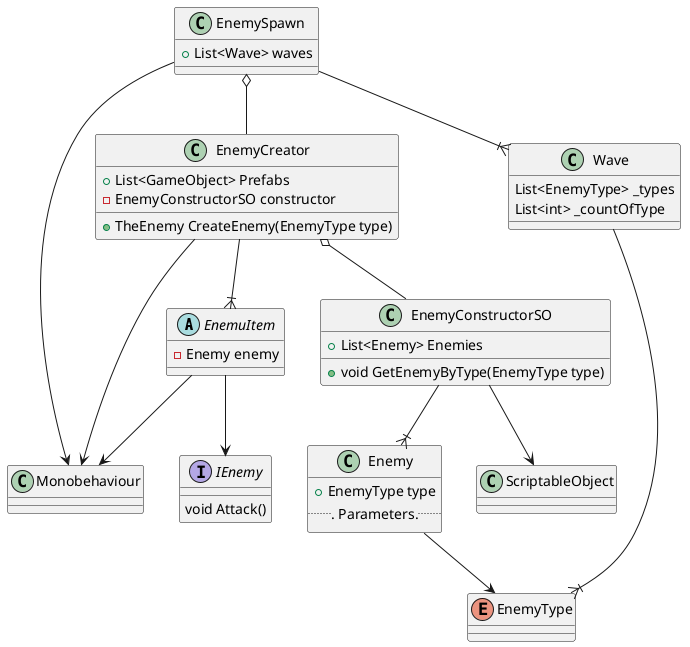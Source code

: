 @startuml
EnemuItem --> IEnemy
EnemuItem --> Monobehaviour
Enemy --> EnemyType
EnemyConstructorSO --> ScriptableObject
EnemyConstructorSO --|{ Enemy
EnemyCreator --|{ EnemuItem
EnemyCreator o-- EnemyConstructorSO
EnemyCreator --> Monobehaviour
EnemySpawn o-- EnemyCreator
EnemySpawn --> Monobehaviour
EnemySpawn --|{ Wave
Wave --|{ EnemyType

interface IEnemy
{
    void Attack()
}

class Enemy
{
    +EnemyType type
    ... Parameters...
}

abstract class EnemuItem
{
    -Enemy enemy
}

class EnemyCreator
{
    +List<GameObject> Prefabs
    -EnemyConstructorSO constructor
    +TheEnemy CreateEnemy(EnemyType type)
}

enum EnemyType
{

}

class EnemyConstructorSO
{
    +List<Enemy> Enemies
    +void GetEnemyByType(EnemyType type)
}

class EnemySpawn
{
    +List<Wave> waves
}

class Wave
{
    List<EnemyType> _types
    List<int> _countOfType
}

@enduml